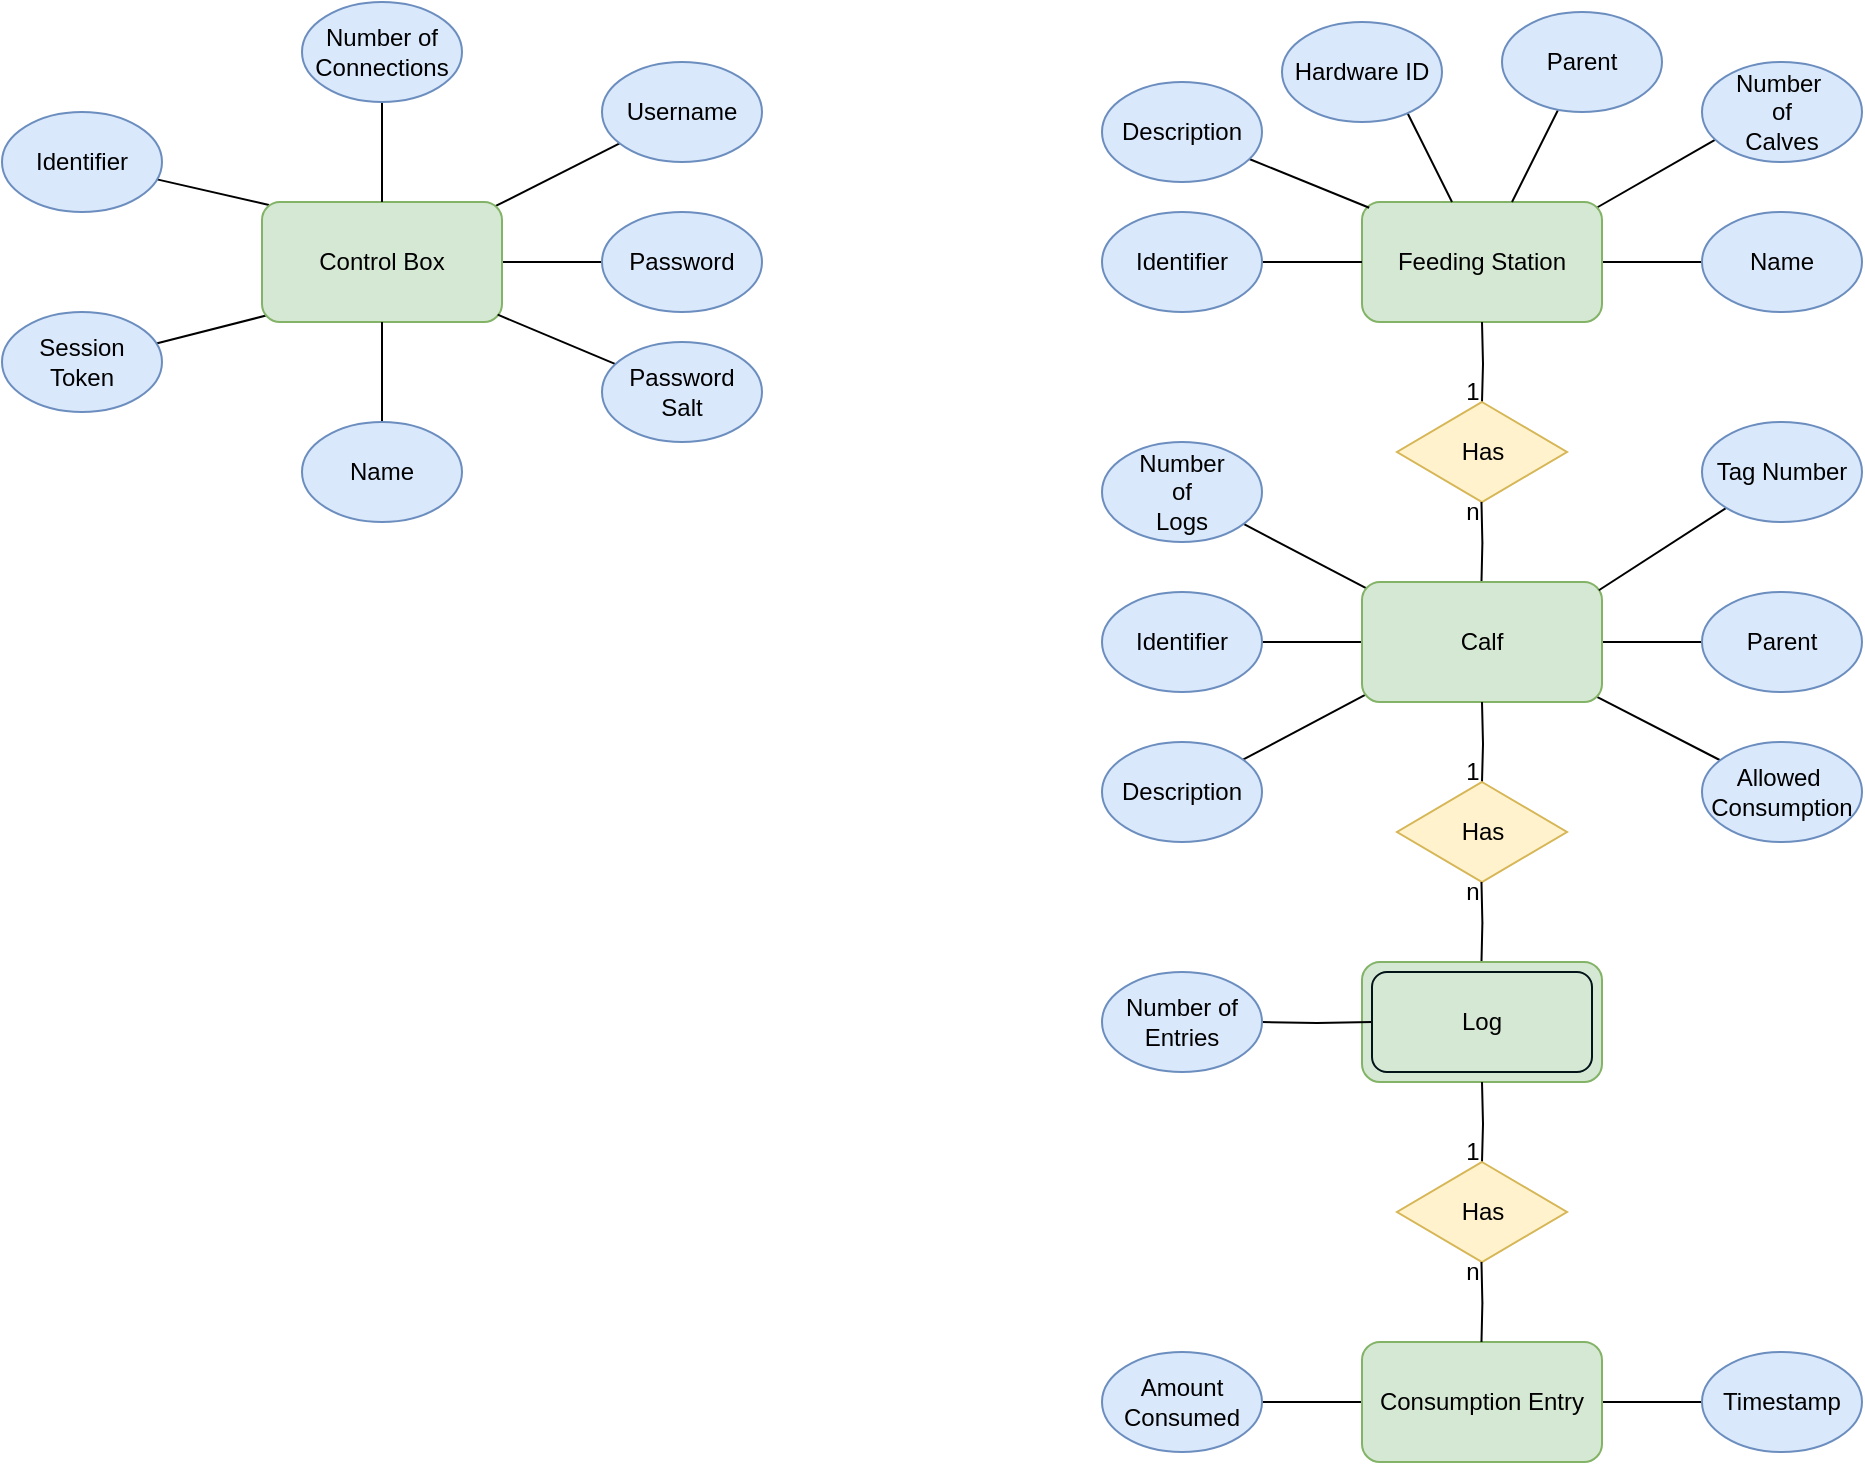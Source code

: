 <mxfile version="22.0.2" type="device" pages="2">
  <diagram name="Page-1" id="etgnnKTZKIxPc830I9oC">
    <mxGraphModel dx="1434" dy="870" grid="1" gridSize="10" guides="1" tooltips="1" connect="1" arrows="1" fold="1" page="1" pageScale="1" pageWidth="850" pageHeight="1100" math="0" shadow="0">
      <root>
        <mxCell id="0" />
        <mxCell id="1" parent="0" />
        <mxCell id="Oy8JdZ8vc0DJFZvTL9v0-14" style="rounded=0;orthogonalLoop=1;jettySize=auto;html=1;entryX=0.021;entryY=0.944;entryDx=0;entryDy=0;endArrow=none;endFill=0;entryPerimeter=0;" parent="1" source="Oy8JdZ8vc0DJFZvTL9v0-6" target="Oy8JdZ8vc0DJFZvTL9v0-5" edge="1">
          <mxGeometry relative="1" as="geometry" />
        </mxCell>
        <mxCell id="Oy8JdZ8vc0DJFZvTL9v0-15" style="rounded=0;orthogonalLoop=1;jettySize=auto;html=1;entryX=0.029;entryY=0.025;entryDx=0;entryDy=0;entryPerimeter=0;endArrow=none;endFill=0;" parent="1" source="Oy8JdZ8vc0DJFZvTL9v0-8" target="Oy8JdZ8vc0DJFZvTL9v0-5" edge="1">
          <mxGeometry relative="1" as="geometry" />
        </mxCell>
        <mxCell id="Oy8JdZ8vc0DJFZvTL9v0-19" style="rounded=0;orthogonalLoop=1;jettySize=auto;html=1;endArrow=none;endFill=0;entryX=0.97;entryY=0.037;entryDx=0;entryDy=0;entryPerimeter=0;" parent="1" source="Oy8JdZ8vc0DJFZvTL9v0-11" target="Oy8JdZ8vc0DJFZvTL9v0-5" edge="1">
          <mxGeometry relative="1" as="geometry">
            <mxPoint x="357" y="290" as="targetPoint" />
          </mxGeometry>
        </mxCell>
        <mxCell id="jAOo2UWDxpfy-ExM05fq-82" style="rounded=0;orthogonalLoop=1;jettySize=auto;html=1;entryX=0.015;entryY=0.939;entryDx=0;entryDy=0;entryPerimeter=0;endArrow=none;endFill=0;" parent="1" source="jAOo2UWDxpfy-ExM05fq-81" target="jAOo2UWDxpfy-ExM05fq-33" edge="1">
          <mxGeometry relative="1" as="geometry" />
        </mxCell>
        <mxCell id="jAOo2UWDxpfy-ExM05fq-83" style="rounded=0;orthogonalLoop=1;jettySize=auto;html=1;entryX=0.023;entryY=0.057;entryDx=0;entryDy=0;entryPerimeter=0;endArrow=none;endFill=0;" parent="1" source="jAOo2UWDxpfy-ExM05fq-80" target="jAOo2UWDxpfy-ExM05fq-33" edge="1">
          <mxGeometry relative="1" as="geometry" />
        </mxCell>
        <mxCell id="jAOo2UWDxpfy-ExM05fq-46" value="" style="edgeStyle=orthogonalEdgeStyle;rounded=0;orthogonalLoop=1;jettySize=auto;html=1;endArrow=none;endFill=0;" parent="1" source="jAOo2UWDxpfy-ExM05fq-16" target="jAOo2UWDxpfy-ExM05fq-45" edge="1">
          <mxGeometry relative="1" as="geometry" />
        </mxCell>
        <mxCell id="jAOo2UWDxpfy-ExM05fq-48" style="rounded=0;orthogonalLoop=1;jettySize=auto;html=1;entryX=0.081;entryY=0.778;entryDx=0;entryDy=0;entryPerimeter=0;endArrow=none;endFill=0;exitX=0.976;exitY=0.05;exitDx=0;exitDy=0;exitPerimeter=0;" parent="1" source="jAOo2UWDxpfy-ExM05fq-16" target="jAOo2UWDxpfy-ExM05fq-47" edge="1">
          <mxGeometry relative="1" as="geometry" />
        </mxCell>
        <mxCell id="jAOo2UWDxpfy-ExM05fq-16" value="Feeding Station" style="rounded=1;whiteSpace=wrap;html=1;fillColor=#d5e8d4;strokeColor=#82b366;" parent="1" vertex="1">
          <mxGeometry x="790" y="290" width="120" height="60" as="geometry" />
        </mxCell>
        <mxCell id="jAOo2UWDxpfy-ExM05fq-28" value="" style="edgeStyle=orthogonalEdgeStyle;rounded=0;orthogonalLoop=1;jettySize=auto;html=1;endArrow=none;endFill=0;" parent="1" target="jAOo2UWDxpfy-ExM05fq-29" edge="1">
          <mxGeometry relative="1" as="geometry">
            <mxPoint x="850" y="350" as="sourcePoint" />
          </mxGeometry>
        </mxCell>
        <mxCell id="jAOo2UWDxpfy-ExM05fq-29" value="Has" style="rhombus;whiteSpace=wrap;html=1;fillColor=#fff2cc;strokeColor=#d6b656;" parent="1" vertex="1">
          <mxGeometry x="807.5" y="390" width="85" height="50" as="geometry" />
        </mxCell>
        <mxCell id="jAOo2UWDxpfy-ExM05fq-30" value="" style="edgeStyle=orthogonalEdgeStyle;rounded=0;orthogonalLoop=1;jettySize=auto;html=1;endArrow=none;endFill=0;" parent="1" edge="1">
          <mxGeometry relative="1" as="geometry">
            <mxPoint x="849.74" y="440" as="sourcePoint" />
            <mxPoint x="849.74" y="480" as="targetPoint" />
          </mxGeometry>
        </mxCell>
        <mxCell id="jAOo2UWDxpfy-ExM05fq-31" value="1" style="text;html=1;align=center;verticalAlign=middle;resizable=0;points=[];autosize=1;strokeColor=none;fillColor=none;" parent="1" vertex="1">
          <mxGeometry x="830" y="370" width="30" height="30" as="geometry" />
        </mxCell>
        <mxCell id="jAOo2UWDxpfy-ExM05fq-32" value="n" style="text;html=1;align=center;verticalAlign=middle;resizable=0;points=[];autosize=1;strokeColor=none;fillColor=none;" parent="1" vertex="1">
          <mxGeometry x="830" y="430" width="30" height="30" as="geometry" />
        </mxCell>
        <mxCell id="jAOo2UWDxpfy-ExM05fq-57" value="" style="edgeStyle=orthogonalEdgeStyle;rounded=0;orthogonalLoop=1;jettySize=auto;html=1;endArrow=none;endFill=0;" parent="1" source="jAOo2UWDxpfy-ExM05fq-33" target="jAOo2UWDxpfy-ExM05fq-34" edge="1">
          <mxGeometry relative="1" as="geometry" />
        </mxCell>
        <mxCell id="jAOo2UWDxpfy-ExM05fq-86" style="rounded=0;orthogonalLoop=1;jettySize=auto;html=1;endArrow=none;endFill=0;exitX=0.967;exitY=0.944;exitDx=0;exitDy=0;exitPerimeter=0;" parent="1" source="jAOo2UWDxpfy-ExM05fq-33" target="jAOo2UWDxpfy-ExM05fq-58" edge="1">
          <mxGeometry relative="1" as="geometry" />
        </mxCell>
        <mxCell id="6stq0KYVYqFeMA3trLKr-5" value="" style="rounded=0;orthogonalLoop=1;jettySize=auto;html=1;endArrow=none;endFill=0;" parent="1" source="jAOo2UWDxpfy-ExM05fq-33" target="6stq0KYVYqFeMA3trLKr-4" edge="1">
          <mxGeometry relative="1" as="geometry" />
        </mxCell>
        <mxCell id="jAOo2UWDxpfy-ExM05fq-33" value="Calf" style="rounded=1;whiteSpace=wrap;html=1;fillColor=#d5e8d4;strokeColor=#82b366;" parent="1" vertex="1">
          <mxGeometry x="790" y="480" width="120" height="60" as="geometry" />
        </mxCell>
        <mxCell id="jAOo2UWDxpfy-ExM05fq-34" value="Identifier" style="ellipse;whiteSpace=wrap;html=1;fillColor=#dae8fc;strokeColor=#6c8ebf;" parent="1" vertex="1">
          <mxGeometry x="660" y="485" width="80" height="50" as="geometry" />
        </mxCell>
        <mxCell id="Oy8JdZ8vc0DJFZvTL9v0-28" value="" style="rounded=0;orthogonalLoop=1;jettySize=auto;html=1;endArrow=none;endFill=0;" parent="1" target="jAOo2UWDxpfy-ExM05fq-16" edge="1">
          <mxGeometry relative="1" as="geometry">
            <mxPoint x="811.931" y="243.862" as="sourcePoint" />
          </mxGeometry>
        </mxCell>
        <mxCell id="jAOo2UWDxpfy-ExM05fq-45" value="Name" style="ellipse;whiteSpace=wrap;html=1;fillColor=#dae8fc;strokeColor=#6c8ebf;" parent="1" vertex="1">
          <mxGeometry x="960" y="295" width="80" height="50" as="geometry" />
        </mxCell>
        <mxCell id="jAOo2UWDxpfy-ExM05fq-47" value="Number&amp;nbsp;&lt;br&gt;of&lt;br&gt;Calves" style="ellipse;whiteSpace=wrap;html=1;fillColor=#dae8fc;strokeColor=#6c8ebf;" parent="1" vertex="1">
          <mxGeometry x="960" y="220" width="80" height="50" as="geometry" />
        </mxCell>
        <mxCell id="jAOo2UWDxpfy-ExM05fq-51" value="" style="edgeStyle=orthogonalEdgeStyle;rounded=0;orthogonalLoop=1;jettySize=auto;html=1;endArrow=none;endFill=0;" parent="1" target="jAOo2UWDxpfy-ExM05fq-52" edge="1">
          <mxGeometry relative="1" as="geometry">
            <mxPoint x="850" y="540" as="sourcePoint" />
          </mxGeometry>
        </mxCell>
        <mxCell id="jAOo2UWDxpfy-ExM05fq-52" value="Has" style="rhombus;whiteSpace=wrap;html=1;fillColor=#fff2cc;strokeColor=#d6b656;" parent="1" vertex="1">
          <mxGeometry x="807.5" y="580" width="85" height="50" as="geometry" />
        </mxCell>
        <mxCell id="jAOo2UWDxpfy-ExM05fq-53" value="" style="edgeStyle=orthogonalEdgeStyle;rounded=0;orthogonalLoop=1;jettySize=auto;html=1;endArrow=none;endFill=0;" parent="1" edge="1">
          <mxGeometry relative="1" as="geometry">
            <mxPoint x="849.74" y="630" as="sourcePoint" />
            <mxPoint x="849.74" y="670" as="targetPoint" />
          </mxGeometry>
        </mxCell>
        <mxCell id="jAOo2UWDxpfy-ExM05fq-54" value="1" style="text;html=1;align=center;verticalAlign=middle;resizable=0;points=[];autosize=1;strokeColor=none;fillColor=none;" parent="1" vertex="1">
          <mxGeometry x="830" y="560" width="30" height="30" as="geometry" />
        </mxCell>
        <mxCell id="jAOo2UWDxpfy-ExM05fq-55" value="n" style="text;html=1;align=center;verticalAlign=middle;resizable=0;points=[];autosize=1;strokeColor=none;fillColor=none;" parent="1" vertex="1">
          <mxGeometry x="830" y="620" width="30" height="30" as="geometry" />
        </mxCell>
        <mxCell id="jAOo2UWDxpfy-ExM05fq-56" value="Log" style="rounded=1;whiteSpace=wrap;html=1;fillColor=#d5e8d4;strokeColor=#82b366;" parent="1" vertex="1">
          <mxGeometry x="790" y="670" width="120" height="60" as="geometry" />
        </mxCell>
        <mxCell id="jAOo2UWDxpfy-ExM05fq-58" value="Allowed&amp;nbsp;&lt;br&gt;Consumption" style="ellipse;whiteSpace=wrap;html=1;fillColor=#dae8fc;strokeColor=#6c8ebf;" parent="1" vertex="1">
          <mxGeometry x="960" y="560" width="80" height="50" as="geometry" />
        </mxCell>
        <mxCell id="jAOo2UWDxpfy-ExM05fq-77" value="" style="edgeStyle=orthogonalEdgeStyle;rounded=0;orthogonalLoop=1;jettySize=auto;html=1;endArrow=none;endFill=0;" parent="1" target="jAOo2UWDxpfy-ExM05fq-76" edge="1">
          <mxGeometry relative="1" as="geometry">
            <mxPoint x="795" y="700" as="sourcePoint" />
          </mxGeometry>
        </mxCell>
        <mxCell id="jAOo2UWDxpfy-ExM05fq-90" value="" style="rounded=0;orthogonalLoop=1;jettySize=auto;html=1;endArrow=none;endFill=0;" parent="1" source="jAOo2UWDxpfy-ExM05fq-65" target="jAOo2UWDxpfy-ExM05fq-89" edge="1">
          <mxGeometry relative="1" as="geometry" />
        </mxCell>
        <mxCell id="jAOo2UWDxpfy-ExM05fq-92" value="" style="rounded=0;orthogonalLoop=1;jettySize=auto;html=1;endArrow=none;endFill=0;" parent="1" source="jAOo2UWDxpfy-ExM05fq-65" target="jAOo2UWDxpfy-ExM05fq-91" edge="1">
          <mxGeometry relative="1" as="geometry" />
        </mxCell>
        <mxCell id="jAOo2UWDxpfy-ExM05fq-65" value="Consumption Entry" style="rounded=1;whiteSpace=wrap;html=1;fillColor=#d5e8d4;strokeColor=#82b366;" parent="1" vertex="1">
          <mxGeometry x="790" y="860" width="120" height="60" as="geometry" />
        </mxCell>
        <mxCell id="jAOo2UWDxpfy-ExM05fq-71" value="" style="edgeStyle=orthogonalEdgeStyle;rounded=0;orthogonalLoop=1;jettySize=auto;html=1;endArrow=none;endFill=0;" parent="1" target="jAOo2UWDxpfy-ExM05fq-72" edge="1">
          <mxGeometry relative="1" as="geometry">
            <mxPoint x="850" y="730" as="sourcePoint" />
          </mxGeometry>
        </mxCell>
        <mxCell id="jAOo2UWDxpfy-ExM05fq-72" value="Has" style="rhombus;whiteSpace=wrap;html=1;fillColor=#fff2cc;strokeColor=#d6b656;" parent="1" vertex="1">
          <mxGeometry x="807.5" y="770" width="85" height="50" as="geometry" />
        </mxCell>
        <mxCell id="jAOo2UWDxpfy-ExM05fq-73" value="" style="edgeStyle=orthogonalEdgeStyle;rounded=0;orthogonalLoop=1;jettySize=auto;html=1;endArrow=none;endFill=0;" parent="1" edge="1">
          <mxGeometry relative="1" as="geometry">
            <mxPoint x="849.74" y="820" as="sourcePoint" />
            <mxPoint x="849.74" y="860" as="targetPoint" />
          </mxGeometry>
        </mxCell>
        <mxCell id="jAOo2UWDxpfy-ExM05fq-74" value="1" style="text;html=1;align=center;verticalAlign=middle;resizable=0;points=[];autosize=1;strokeColor=none;fillColor=none;" parent="1" vertex="1">
          <mxGeometry x="830" y="750" width="30" height="30" as="geometry" />
        </mxCell>
        <mxCell id="jAOo2UWDxpfy-ExM05fq-75" value="n" style="text;html=1;align=center;verticalAlign=middle;resizable=0;points=[];autosize=1;strokeColor=none;fillColor=none;" parent="1" vertex="1">
          <mxGeometry x="830" y="810" width="30" height="30" as="geometry" />
        </mxCell>
        <mxCell id="jAOo2UWDxpfy-ExM05fq-76" value="Number of&lt;br&gt;Entries" style="ellipse;whiteSpace=wrap;html=1;fillColor=#dae8fc;strokeColor=#6c8ebf;" parent="1" vertex="1">
          <mxGeometry x="660" y="675" width="80" height="50" as="geometry" />
        </mxCell>
        <mxCell id="jAOo2UWDxpfy-ExM05fq-80" value="Number&lt;br&gt;of&lt;br&gt;Logs" style="ellipse;whiteSpace=wrap;html=1;fillColor=#dae8fc;strokeColor=#6c8ebf;" parent="1" vertex="1">
          <mxGeometry x="660" y="410" width="80" height="50" as="geometry" />
        </mxCell>
        <mxCell id="jAOo2UWDxpfy-ExM05fq-81" value="Description" style="ellipse;whiteSpace=wrap;html=1;fillColor=#dae8fc;strokeColor=#6c8ebf;" parent="1" vertex="1">
          <mxGeometry x="660" y="560" width="80" height="50" as="geometry" />
        </mxCell>
        <mxCell id="jAOo2UWDxpfy-ExM05fq-84" value="" style="rounded=1;whiteSpace=wrap;html=1;fillColor=none;strokeColor=#031419;strokeWidth=1;" parent="1" vertex="1">
          <mxGeometry x="795" y="675" width="110" height="50" as="geometry" />
        </mxCell>
        <mxCell id="jAOo2UWDxpfy-ExM05fq-87" style="rounded=0;orthogonalLoop=1;jettySize=auto;html=1;entryX=0.987;entryY=0.069;entryDx=0;entryDy=0;entryPerimeter=0;endArrow=none;endFill=0;" parent="1" source="jAOo2UWDxpfy-ExM05fq-85" target="jAOo2UWDxpfy-ExM05fq-33" edge="1">
          <mxGeometry relative="1" as="geometry" />
        </mxCell>
        <mxCell id="jAOo2UWDxpfy-ExM05fq-85" value="Tag Number" style="ellipse;whiteSpace=wrap;html=1;fillColor=#dae8fc;strokeColor=#6c8ebf;" parent="1" vertex="1">
          <mxGeometry x="960" y="400" width="80" height="50" as="geometry" />
        </mxCell>
        <mxCell id="jAOo2UWDxpfy-ExM05fq-89" value="Amount Consumed" style="ellipse;whiteSpace=wrap;html=1;fillColor=#dae8fc;strokeColor=#6c8ebf;" parent="1" vertex="1">
          <mxGeometry x="660" y="865" width="80" height="50" as="geometry" />
        </mxCell>
        <mxCell id="jAOo2UWDxpfy-ExM05fq-91" value="Timestamp" style="ellipse;whiteSpace=wrap;html=1;fillColor=#dae8fc;strokeColor=#6c8ebf;" parent="1" vertex="1">
          <mxGeometry x="960" y="865" width="80" height="50" as="geometry" />
        </mxCell>
        <mxCell id="Oy8JdZ8vc0DJFZvTL9v0-30" value="" style="edgeStyle=orthogonalEdgeStyle;rounded=0;orthogonalLoop=1;jettySize=auto;html=1;endArrow=none;endFill=0;" parent="1" source="Oy8JdZ8vc0DJFZvTL9v0-5" target="Oy8JdZ8vc0DJFZvTL9v0-13" edge="1">
          <mxGeometry relative="1" as="geometry" />
        </mxCell>
        <mxCell id="Oy8JdZ8vc0DJFZvTL9v0-5" value="Control Box" style="rounded=1;whiteSpace=wrap;html=1;fillColor=#d5e8d4;strokeColor=#82b366;" parent="1" vertex="1">
          <mxGeometry x="240" y="290" width="120" height="60" as="geometry" />
        </mxCell>
        <mxCell id="Oy8JdZ8vc0DJFZvTL9v0-6" value="Session&lt;br&gt;Token" style="ellipse;whiteSpace=wrap;html=1;fillColor=#dae8fc;strokeColor=#6c8ebf;" parent="1" vertex="1">
          <mxGeometry x="110" y="345" width="80" height="50" as="geometry" />
        </mxCell>
        <mxCell id="Oy8JdZ8vc0DJFZvTL9v0-8" value="Identifier" style="ellipse;whiteSpace=wrap;html=1;fillColor=#dae8fc;strokeColor=#6c8ebf;" parent="1" vertex="1">
          <mxGeometry x="110" y="245" width="80" height="50" as="geometry" />
        </mxCell>
        <mxCell id="Oy8JdZ8vc0DJFZvTL9v0-16" style="rounded=0;orthogonalLoop=1;jettySize=auto;html=1;entryX=0.5;entryY=0;entryDx=0;entryDy=0;endArrow=none;endFill=0;" parent="1" source="Oy8JdZ8vc0DJFZvTL9v0-9" target="Oy8JdZ8vc0DJFZvTL9v0-5" edge="1">
          <mxGeometry relative="1" as="geometry" />
        </mxCell>
        <mxCell id="Oy8JdZ8vc0DJFZvTL9v0-9" value="Number of&lt;br&gt;Connections" style="ellipse;whiteSpace=wrap;html=1;fillColor=#dae8fc;strokeColor=#6c8ebf;" parent="1" vertex="1">
          <mxGeometry x="260" y="190" width="80" height="50" as="geometry" />
        </mxCell>
        <mxCell id="Oy8JdZ8vc0DJFZvTL9v0-17" value="" style="rounded=0;orthogonalLoop=1;jettySize=auto;html=1;endArrow=none;endFill=0;" parent="1" source="Oy8JdZ8vc0DJFZvTL9v0-10" target="Oy8JdZ8vc0DJFZvTL9v0-5" edge="1">
          <mxGeometry relative="1" as="geometry" />
        </mxCell>
        <mxCell id="Oy8JdZ8vc0DJFZvTL9v0-10" value="Name" style="ellipse;whiteSpace=wrap;html=1;fillColor=#dae8fc;strokeColor=#6c8ebf;" parent="1" vertex="1">
          <mxGeometry x="260" y="400" width="80" height="50" as="geometry" />
        </mxCell>
        <mxCell id="Oy8JdZ8vc0DJFZvTL9v0-11" value="Username" style="ellipse;whiteSpace=wrap;html=1;fillColor=#dae8fc;strokeColor=#6c8ebf;" parent="1" vertex="1">
          <mxGeometry x="410" y="220" width="80" height="50" as="geometry" />
        </mxCell>
        <mxCell id="Oy8JdZ8vc0DJFZvTL9v0-13" value="Password" style="ellipse;whiteSpace=wrap;html=1;fillColor=#dae8fc;strokeColor=#6c8ebf;" parent="1" vertex="1">
          <mxGeometry x="410" y="295" width="80" height="50" as="geometry" />
        </mxCell>
        <mxCell id="Oy8JdZ8vc0DJFZvTL9v0-22" value="" style="edgeStyle=orthogonalEdgeStyle;rounded=0;orthogonalLoop=1;jettySize=auto;html=1;endArrow=none;endFill=0;" parent="1" source="Oy8JdZ8vc0DJFZvTL9v0-21" target="jAOo2UWDxpfy-ExM05fq-16" edge="1">
          <mxGeometry relative="1" as="geometry" />
        </mxCell>
        <mxCell id="Oy8JdZ8vc0DJFZvTL9v0-21" value="Identifier" style="ellipse;whiteSpace=wrap;html=1;fillColor=#dae8fc;strokeColor=#6c8ebf;" parent="1" vertex="1">
          <mxGeometry x="660" y="295" width="80" height="50" as="geometry" />
        </mxCell>
        <mxCell id="Oy8JdZ8vc0DJFZvTL9v0-24" style="rounded=0;orthogonalLoop=1;jettySize=auto;html=1;entryX=0.03;entryY=0.048;entryDx=0;entryDy=0;endArrow=none;endFill=0;entryPerimeter=0;" parent="1" source="Oy8JdZ8vc0DJFZvTL9v0-23" target="jAOo2UWDxpfy-ExM05fq-16" edge="1">
          <mxGeometry relative="1" as="geometry" />
        </mxCell>
        <mxCell id="Oy8JdZ8vc0DJFZvTL9v0-23" value="Description" style="ellipse;whiteSpace=wrap;html=1;fillColor=#dae8fc;strokeColor=#6c8ebf;" parent="1" vertex="1">
          <mxGeometry x="660" y="230" width="80" height="50" as="geometry" />
        </mxCell>
        <mxCell id="Oy8JdZ8vc0DJFZvTL9v0-27" value="" style="rounded=0;orthogonalLoop=1;jettySize=auto;html=1;endArrow=none;endFill=0;" parent="1" source="Oy8JdZ8vc0DJFZvTL9v0-25" target="jAOo2UWDxpfy-ExM05fq-16" edge="1">
          <mxGeometry relative="1" as="geometry" />
        </mxCell>
        <mxCell id="Oy8JdZ8vc0DJFZvTL9v0-25" value="Parent" style="ellipse;whiteSpace=wrap;html=1;fillColor=#dae8fc;strokeColor=#6c8ebf;" parent="1" vertex="1">
          <mxGeometry x="860" y="195" width="80" height="50" as="geometry" />
        </mxCell>
        <mxCell id="Oy8JdZ8vc0DJFZvTL9v0-32" style="rounded=0;orthogonalLoop=1;jettySize=auto;html=1;entryX=0.982;entryY=0.939;entryDx=0;entryDy=0;endArrow=none;endFill=0;entryPerimeter=0;" parent="1" source="Oy8JdZ8vc0DJFZvTL9v0-31" target="Oy8JdZ8vc0DJFZvTL9v0-5" edge="1">
          <mxGeometry relative="1" as="geometry" />
        </mxCell>
        <mxCell id="Oy8JdZ8vc0DJFZvTL9v0-31" value="Password&lt;br&gt;Salt" style="ellipse;whiteSpace=wrap;html=1;fillColor=#dae8fc;strokeColor=#6c8ebf;" parent="1" vertex="1">
          <mxGeometry x="410" y="360" width="80" height="50" as="geometry" />
        </mxCell>
        <mxCell id="6stq0KYVYqFeMA3trLKr-3" value="Hardware ID" style="ellipse;whiteSpace=wrap;html=1;fillColor=#dae8fc;strokeColor=#6c8ebf;" parent="1" vertex="1">
          <mxGeometry x="750" y="200" width="80" height="50" as="geometry" />
        </mxCell>
        <mxCell id="6stq0KYVYqFeMA3trLKr-4" value="Parent" style="ellipse;whiteSpace=wrap;html=1;fillColor=#dae8fc;strokeColor=#6c8ebf;" parent="1" vertex="1">
          <mxGeometry x="960" y="485" width="80" height="50" as="geometry" />
        </mxCell>
      </root>
    </mxGraphModel>
  </diagram>
  <diagram id="DCZm75ykJpUA1YQlKrJG" name="Page-2">
    <mxGraphModel dx="1434" dy="870" grid="1" gridSize="10" guides="1" tooltips="1" connect="1" arrows="1" fold="1" page="1" pageScale="1" pageWidth="850" pageHeight="1100" math="0" shadow="0">
      <root>
        <mxCell id="0" />
        <mxCell id="1" parent="0" />
        <mxCell id="9Dk-I_yJV34BiioDE8nB-1" value="RegisterConfirm" style="swimlane;fontStyle=0;childLayout=stackLayout;horizontal=1;startSize=30;horizontalStack=0;resizeParent=1;resizeParentMax=0;resizeLast=0;collapsible=1;marginBottom=0;whiteSpace=wrap;html=1;fillColor=#d5e8d4;strokeColor=#82b366;" parent="1" vertex="1">
          <mxGeometry x="30" y="290" width="125" height="60" as="geometry" />
        </mxCell>
        <mxCell id="9Dk-I_yJV34BiioDE8nB-19" value="sessionToken: String" style="text;html=1;align=center;verticalAlign=middle;resizable=0;points=[];autosize=1;strokeColor=#6c8ebf;fillColor=#dae8fc;" parent="9Dk-I_yJV34BiioDE8nB-1" vertex="1">
          <mxGeometry y="30" width="125" height="30" as="geometry" />
        </mxCell>
        <mxCell id="9Dk-I_yJV34BiioDE8nB-20" style="edgeStyle=orthogonalEdgeStyle;rounded=0;orthogonalLoop=1;jettySize=auto;html=1;entryX=0.5;entryY=0;entryDx=0;entryDy=0;" parent="1" source="9Dk-I_yJV34BiioDE8nB-10" target="9Dk-I_yJV34BiioDE8nB-1" edge="1">
          <mxGeometry relative="1" as="geometry">
            <Array as="points">
              <mxPoint x="135" y="240" />
              <mxPoint x="93" y="240" />
            </Array>
          </mxGeometry>
        </mxCell>
        <mxCell id="9Dk-I_yJV34BiioDE8nB-23" value="201 - Created" style="edgeLabel;html=1;align=center;verticalAlign=middle;resizable=0;points=[];" parent="9Dk-I_yJV34BiioDE8nB-20" vertex="1" connectable="0">
          <mxGeometry x="-0.684" relative="1" as="geometry">
            <mxPoint x="-42" y="31" as="offset" />
          </mxGeometry>
        </mxCell>
        <mxCell id="9Dk-I_yJV34BiioDE8nB-21" style="edgeStyle=orthogonalEdgeStyle;rounded=0;orthogonalLoop=1;jettySize=auto;html=1;entryX=0.5;entryY=0;entryDx=0;entryDy=0;" parent="1" source="9Dk-I_yJV34BiioDE8nB-10" target="9Dk-I_yJV34BiioDE8nB-12" edge="1">
          <mxGeometry relative="1" as="geometry">
            <Array as="points">
              <mxPoint x="215" y="240" />
              <mxPoint x="255" y="240" />
            </Array>
          </mxGeometry>
        </mxCell>
        <mxCell id="9Dk-I_yJV34BiioDE8nB-10" value="" style="rounded=1;whiteSpace=wrap;html=1;fillColor=#dae8fc;strokeColor=#6c8ebf;" parent="1" vertex="1">
          <mxGeometry x="105" y="120" width="140" height="90" as="geometry" />
        </mxCell>
        <mxCell id="9Dk-I_yJV34BiioDE8nB-11" value="Register Control Box&lt;br&gt;POST /box/register" style="rounded=1;whiteSpace=wrap;html=1;fillColor=#fff2cc;strokeColor=#d6b656;" parent="1" vertex="1">
          <mxGeometry x="105" y="120" width="140" height="40" as="geometry" />
        </mxCell>
        <mxCell id="9Dk-I_yJV34BiioDE8nB-2" value="username: String" style="text;strokeColor=none;fillColor=none;align=left;verticalAlign=middle;spacingLeft=4;spacingRight=4;overflow=hidden;points=[[0,0.5],[1,0.5]];portConstraint=eastwest;rotatable=0;whiteSpace=wrap;html=1;" parent="1" vertex="1">
          <mxGeometry x="105" y="160" width="120" height="30" as="geometry" />
        </mxCell>
        <mxCell id="9Dk-I_yJV34BiioDE8nB-3" value="password: String" style="text;strokeColor=none;fillColor=none;align=left;verticalAlign=middle;spacingLeft=4;spacingRight=4;overflow=hidden;points=[[0,0.5],[1,0.5]];portConstraint=eastwest;rotatable=0;whiteSpace=wrap;html=1;" parent="1" vertex="1">
          <mxGeometry x="105" y="180" width="120" height="30" as="geometry" />
        </mxCell>
        <mxCell id="9Dk-I_yJV34BiioDE8nB-12" value="RegisterForbidden" style="swimlane;fontStyle=0;childLayout=stackLayout;horizontal=1;startSize=30;horizontalStack=0;resizeParent=1;resizeParentMax=0;resizeLast=0;collapsible=1;marginBottom=0;whiteSpace=wrap;html=1;fillColor=#d5e8d4;strokeColor=#82b366;" parent="1" vertex="1">
          <mxGeometry x="195" y="290" width="120" height="60" as="geometry">
            <mxRectangle x="140" y="290" width="140" height="30" as="alternateBounds" />
          </mxGeometry>
        </mxCell>
        <mxCell id="9Dk-I_yJV34BiioDE8nB-18" value="&amp;nbsp;cause: Int" style="text;html=1;align=left;verticalAlign=middle;resizable=0;points=[];autosize=1;strokeColor=#6c8ebf;fillColor=#dae8fc;" parent="9Dk-I_yJV34BiioDE8nB-12" vertex="1">
          <mxGeometry y="30" width="120" height="30" as="geometry" />
        </mxCell>
        <mxCell id="9Dk-I_yJV34BiioDE8nB-24" value="403 - Forbidden" style="edgeLabel;html=1;align=center;verticalAlign=middle;resizable=0;points=[];" parent="1" vertex="1" connectable="0">
          <mxGeometry x="255" y="260" as="geometry" />
        </mxCell>
        <mxCell id="PdimERkSvpHEhv5kq53w-1" value="LoginConfirm" style="swimlane;fontStyle=0;childLayout=stackLayout;horizontal=1;startSize=30;horizontalStack=0;resizeParent=1;resizeParentMax=0;resizeLast=0;collapsible=1;marginBottom=0;whiteSpace=wrap;html=1;fillColor=#d5e8d4;strokeColor=#82b366;" parent="1" vertex="1">
          <mxGeometry x="400" y="290" width="125" height="60" as="geometry" />
        </mxCell>
        <mxCell id="PdimERkSvpHEhv5kq53w-2" value="sessionToken: String" style="text;html=1;align=center;verticalAlign=middle;resizable=0;points=[];autosize=1;strokeColor=#6c8ebf;fillColor=#dae8fc;" parent="PdimERkSvpHEhv5kq53w-1" vertex="1">
          <mxGeometry y="30" width="125" height="30" as="geometry" />
        </mxCell>
        <mxCell id="PdimERkSvpHEhv5kq53w-3" style="edgeStyle=orthogonalEdgeStyle;rounded=0;orthogonalLoop=1;jettySize=auto;html=1;entryX=0.5;entryY=0;entryDx=0;entryDy=0;" parent="1" source="PdimERkSvpHEhv5kq53w-6" target="PdimERkSvpHEhv5kq53w-1" edge="1">
          <mxGeometry relative="1" as="geometry">
            <Array as="points">
              <mxPoint x="505" y="240" />
              <mxPoint x="463" y="240" />
            </Array>
          </mxGeometry>
        </mxCell>
        <mxCell id="PdimERkSvpHEhv5kq53w-4" value="202 - Accepted" style="edgeLabel;html=1;align=center;verticalAlign=middle;resizable=0;points=[];" parent="PdimERkSvpHEhv5kq53w-3" vertex="1" connectable="0">
          <mxGeometry x="-0.684" relative="1" as="geometry">
            <mxPoint x="-42" y="31" as="offset" />
          </mxGeometry>
        </mxCell>
        <mxCell id="PdimERkSvpHEhv5kq53w-5" style="edgeStyle=orthogonalEdgeStyle;rounded=0;orthogonalLoop=1;jettySize=auto;html=1;entryX=0.5;entryY=0;entryDx=0;entryDy=0;" parent="1" source="PdimERkSvpHEhv5kq53w-6" target="PdimERkSvpHEhv5kq53w-10" edge="1">
          <mxGeometry relative="1" as="geometry">
            <Array as="points">
              <mxPoint x="585" y="240" />
              <mxPoint x="625" y="240" />
            </Array>
          </mxGeometry>
        </mxCell>
        <mxCell id="PdimERkSvpHEhv5kq53w-16" style="edgeStyle=orthogonalEdgeStyle;rounded=0;orthogonalLoop=1;jettySize=auto;html=1;entryX=0.5;entryY=0;entryDx=0;entryDy=0;" parent="1" source="PdimERkSvpHEhv5kq53w-6" target="PdimERkSvpHEhv5kq53w-13" edge="1">
          <mxGeometry relative="1" as="geometry" />
        </mxCell>
        <mxCell id="PdimERkSvpHEhv5kq53w-6" value="" style="rounded=1;whiteSpace=wrap;html=1;fillColor=#dae8fc;strokeColor=#6c8ebf;" parent="1" vertex="1">
          <mxGeometry x="475" y="120" width="140" height="90" as="geometry" />
        </mxCell>
        <mxCell id="PdimERkSvpHEhv5kq53w-7" value="Login Control Box&lt;br&gt;GET /box/login" style="rounded=1;whiteSpace=wrap;html=1;fillColor=#fff2cc;strokeColor=#d6b656;" parent="1" vertex="1">
          <mxGeometry x="475" y="120" width="140" height="40" as="geometry" />
        </mxCell>
        <mxCell id="PdimERkSvpHEhv5kq53w-8" value="username: String" style="text;strokeColor=none;fillColor=none;align=left;verticalAlign=middle;spacingLeft=4;spacingRight=4;overflow=hidden;points=[[0,0.5],[1,0.5]];portConstraint=eastwest;rotatable=0;whiteSpace=wrap;html=1;" parent="1" vertex="1">
          <mxGeometry x="475" y="160" width="120" height="30" as="geometry" />
        </mxCell>
        <mxCell id="PdimERkSvpHEhv5kq53w-9" value="password: String" style="text;strokeColor=none;fillColor=none;align=left;verticalAlign=middle;spacingLeft=4;spacingRight=4;overflow=hidden;points=[[0,0.5],[1,0.5]];portConstraint=eastwest;rotatable=0;whiteSpace=wrap;html=1;" parent="1" vertex="1">
          <mxGeometry x="475" y="180" width="120" height="30" as="geometry" />
        </mxCell>
        <mxCell id="PdimERkSvpHEhv5kq53w-10" value="LoginUnathorized" style="swimlane;fontStyle=0;childLayout=stackLayout;horizontal=1;startSize=30;horizontalStack=0;resizeParent=1;resizeParentMax=0;resizeLast=0;collapsible=1;marginBottom=0;whiteSpace=wrap;html=1;fillColor=#d5e8d4;strokeColor=#82b366;" parent="1" vertex="1">
          <mxGeometry x="565" y="290" width="120" height="60" as="geometry">
            <mxRectangle x="140" y="290" width="140" height="30" as="alternateBounds" />
          </mxGeometry>
        </mxCell>
        <mxCell id="PdimERkSvpHEhv5kq53w-11" value="&amp;nbsp;cause: Int" style="text;html=1;align=left;verticalAlign=middle;resizable=0;points=[];autosize=1;strokeColor=#6c8ebf;fillColor=#dae8fc;" parent="PdimERkSvpHEhv5kq53w-10" vertex="1">
          <mxGeometry y="30" width="120" height="30" as="geometry" />
        </mxCell>
        <mxCell id="PdimERkSvpHEhv5kq53w-12" value="401 - Unauthorized" style="edgeLabel;html=1;align=center;verticalAlign=middle;resizable=0;points=[];" parent="1" vertex="1" connectable="0">
          <mxGeometry x="625" y="260" as="geometry" />
        </mxCell>
        <mxCell id="PdimERkSvpHEhv5kq53w-13" value="InternalError" style="swimlane;fontStyle=0;childLayout=stackLayout;horizontal=1;startSize=30;horizontalStack=0;resizeParent=1;resizeParentMax=0;resizeLast=0;collapsible=1;marginBottom=0;whiteSpace=wrap;html=1;fillColor=#d5e8d4;strokeColor=#82b366;" parent="1" vertex="1">
          <mxGeometry x="485" y="410" width="120" height="60" as="geometry">
            <mxRectangle x="475" y="380" width="140" height="30" as="alternateBounds" />
          </mxGeometry>
        </mxCell>
        <mxCell id="VET-PbouTy7lCnDgsVpi-44" value="&amp;nbsp;cause: Int" style="text;html=1;align=left;verticalAlign=middle;resizable=0;points=[];autosize=1;strokeColor=#6c8ebf;fillColor=#dae8fc;" parent="PdimERkSvpHEhv5kq53w-13" vertex="1">
          <mxGeometry y="30" width="120" height="30" as="geometry" />
        </mxCell>
        <mxCell id="PdimERkSvpHEhv5kq53w-18" style="edgeStyle=orthogonalEdgeStyle;rounded=0;orthogonalLoop=1;jettySize=auto;html=1;entryX=0.5;entryY=0;entryDx=0;entryDy=0;" parent="1" target="PdimERkSvpHEhv5kq53w-20" edge="1">
          <mxGeometry relative="1" as="geometry">
            <mxPoint x="175" y="210" as="sourcePoint" />
          </mxGeometry>
        </mxCell>
        <mxCell id="PdimERkSvpHEhv5kq53w-19" value="500 - Internal Server Error" style="edgeLabel;html=1;align=center;verticalAlign=middle;resizable=0;points=[];" parent="PdimERkSvpHEhv5kq53w-18" vertex="1" connectable="0">
          <mxGeometry x="-0.366" y="-1" relative="1" as="geometry">
            <mxPoint x="1" y="107" as="offset" />
          </mxGeometry>
        </mxCell>
        <mxCell id="PdimERkSvpHEhv5kq53w-20" value="InternalError" style="swimlane;fontStyle=0;childLayout=stackLayout;horizontal=1;startSize=30;horizontalStack=0;resizeParent=1;resizeParentMax=0;resizeLast=0;collapsible=1;marginBottom=0;whiteSpace=wrap;html=1;fillColor=#d5e8d4;strokeColor=#82b366;" parent="1" vertex="1">
          <mxGeometry x="115" y="410" width="120" height="60" as="geometry">
            <mxRectangle x="475" y="380" width="140" height="30" as="alternateBounds" />
          </mxGeometry>
        </mxCell>
        <mxCell id="VET-PbouTy7lCnDgsVpi-54" value="&amp;nbsp;cause: Int" style="text;html=1;align=left;verticalAlign=middle;resizable=0;points=[];autosize=1;strokeColor=#6c8ebf;fillColor=#dae8fc;" parent="PdimERkSvpHEhv5kq53w-20" vertex="1">
          <mxGeometry y="30" width="120" height="30" as="geometry" />
        </mxCell>
        <mxCell id="VET-PbouTy7lCnDgsVpi-20" value="CreateConfirm" style="swimlane;fontStyle=0;childLayout=stackLayout;horizontal=1;startSize=30;horizontalStack=0;resizeParent=1;resizeParentMax=0;resizeLast=0;collapsible=1;marginBottom=0;whiteSpace=wrap;html=1;fillColor=#d5e8d4;strokeColor=#82b366;" parent="1" vertex="1">
          <mxGeometry x="850" y="430" width="125" height="60" as="geometry" />
        </mxCell>
        <mxCell id="VET-PbouTy7lCnDgsVpi-21" value="stationId: Int" style="text;html=1;align=center;verticalAlign=middle;resizable=0;points=[];autosize=1;strokeColor=#6c8ebf;fillColor=#dae8fc;" parent="VET-PbouTy7lCnDgsVpi-20" vertex="1">
          <mxGeometry y="30" width="125" height="30" as="geometry" />
        </mxCell>
        <mxCell id="VET-PbouTy7lCnDgsVpi-22" style="edgeStyle=orthogonalEdgeStyle;rounded=0;orthogonalLoop=1;jettySize=auto;html=1;entryX=0.5;entryY=0;entryDx=0;entryDy=0;" parent="1" source="VET-PbouTy7lCnDgsVpi-25" target="VET-PbouTy7lCnDgsVpi-20" edge="1">
          <mxGeometry relative="1" as="geometry">
            <Array as="points">
              <mxPoint x="955" y="380" />
              <mxPoint x="913" y="380" />
            </Array>
          </mxGeometry>
        </mxCell>
        <mxCell id="VET-PbouTy7lCnDgsVpi-23" value="201 - Created" style="edgeLabel;html=1;align=center;verticalAlign=middle;resizable=0;points=[];" parent="VET-PbouTy7lCnDgsVpi-22" vertex="1" connectable="0">
          <mxGeometry x="-0.684" relative="1" as="geometry">
            <mxPoint x="-42" y="31" as="offset" />
          </mxGeometry>
        </mxCell>
        <mxCell id="VET-PbouTy7lCnDgsVpi-24" style="edgeStyle=orthogonalEdgeStyle;rounded=0;orthogonalLoop=1;jettySize=auto;html=1;entryX=0.5;entryY=0;entryDx=0;entryDy=0;" parent="1" source="VET-PbouTy7lCnDgsVpi-25" target="VET-PbouTy7lCnDgsVpi-29" edge="1">
          <mxGeometry relative="1" as="geometry">
            <Array as="points">
              <mxPoint x="1035" y="380" />
              <mxPoint x="1070" y="380" />
            </Array>
          </mxGeometry>
        </mxCell>
        <mxCell id="VET-PbouTy7lCnDgsVpi-59" style="edgeStyle=orthogonalEdgeStyle;rounded=0;orthogonalLoop=1;jettySize=auto;html=1;" parent="1" source="VET-PbouTy7lCnDgsVpi-25" target="VET-PbouTy7lCnDgsVpi-57" edge="1">
          <mxGeometry relative="1" as="geometry">
            <Array as="points">
              <mxPoint x="1030" y="225" />
              <mxPoint x="1075" y="225" />
            </Array>
          </mxGeometry>
        </mxCell>
        <mxCell id="VET-PbouTy7lCnDgsVpi-61" value="401 - Unauthorized" style="edgeLabel;html=1;align=center;verticalAlign=middle;resizable=0;points=[];" parent="VET-PbouTy7lCnDgsVpi-59" vertex="1" connectable="0">
          <mxGeometry x="0.586" y="3" relative="1" as="geometry">
            <mxPoint as="offset" />
          </mxGeometry>
        </mxCell>
        <mxCell id="VET-PbouTy7lCnDgsVpi-25" value="" style="rounded=1;whiteSpace=wrap;html=1;fillColor=#dae8fc;strokeColor=#6c8ebf;" parent="1" vertex="1">
          <mxGeometry x="925" y="260" width="140" height="90" as="geometry" />
        </mxCell>
        <mxCell id="VET-PbouTy7lCnDgsVpi-55" value="" style="edgeStyle=orthogonalEdgeStyle;rounded=0;orthogonalLoop=1;jettySize=auto;html=1;" parent="1" source="VET-PbouTy7lCnDgsVpi-26" target="VET-PbouTy7lCnDgsVpi-49" edge="1">
          <mxGeometry relative="1" as="geometry">
            <Array as="points">
              <mxPoint x="960" y="225" />
              <mxPoint x="910" y="225" />
            </Array>
          </mxGeometry>
        </mxCell>
        <mxCell id="VET-PbouTy7lCnDgsVpi-64" value="500 - Internal Server Error" style="edgeLabel;html=1;align=center;verticalAlign=middle;resizable=0;points=[];" parent="VET-PbouTy7lCnDgsVpi-55" vertex="1" connectable="0">
          <mxGeometry x="0.538" relative="1" as="geometry">
            <mxPoint y="-2" as="offset" />
          </mxGeometry>
        </mxCell>
        <mxCell id="VET-PbouTy7lCnDgsVpi-26" value="Create Feeding Station&lt;br&gt;POST /station/create" style="rounded=1;whiteSpace=wrap;html=1;fillColor=#f8cecc;strokeColor=#b85450;" parent="1" vertex="1">
          <mxGeometry x="925" y="260" width="140" height="40" as="geometry" />
        </mxCell>
        <mxCell id="VET-PbouTy7lCnDgsVpi-27" value="name: String" style="text;strokeColor=none;fillColor=none;align=left;verticalAlign=middle;spacingLeft=4;spacingRight=4;overflow=hidden;points=[[0,0.5],[1,0.5]];portConstraint=eastwest;rotatable=0;whiteSpace=wrap;html=1;" parent="1" vertex="1">
          <mxGeometry x="925" y="300" width="120" height="30" as="geometry" />
        </mxCell>
        <mxCell id="VET-PbouTy7lCnDgsVpi-28" value="hw_id: String" style="text;strokeColor=none;fillColor=none;align=left;verticalAlign=middle;spacingLeft=4;spacingRight=4;overflow=hidden;points=[[0,0.5],[1,0.5]];portConstraint=eastwest;rotatable=0;whiteSpace=wrap;html=1;" parent="1" vertex="1">
          <mxGeometry x="925" y="320" width="120" height="30" as="geometry" />
        </mxCell>
        <mxCell id="VET-PbouTy7lCnDgsVpi-29" value="CreateForbidden" style="swimlane;fontStyle=0;childLayout=stackLayout;horizontal=1;startSize=30;horizontalStack=0;resizeParent=1;resizeParentMax=0;resizeLast=0;collapsible=1;marginBottom=0;whiteSpace=wrap;html=1;fillColor=#d5e8d4;strokeColor=#82b366;" parent="1" vertex="1">
          <mxGeometry x="1010" y="430" width="120" height="60" as="geometry">
            <mxRectangle x="140" y="290" width="140" height="30" as="alternateBounds" />
          </mxGeometry>
        </mxCell>
        <mxCell id="VET-PbouTy7lCnDgsVpi-30" value="&amp;nbsp;cause: Int" style="text;html=1;align=left;verticalAlign=middle;resizable=0;points=[];autosize=1;strokeColor=#6c8ebf;fillColor=#dae8fc;" parent="VET-PbouTy7lCnDgsVpi-29" vertex="1">
          <mxGeometry y="30" width="120" height="30" as="geometry" />
        </mxCell>
        <mxCell id="VET-PbouTy7lCnDgsVpi-31" value="403 - Forbidden" style="edgeLabel;html=1;align=center;verticalAlign=middle;resizable=0;points=[];" parent="1" vertex="1" connectable="0">
          <mxGeometry x="1075" y="400" as="geometry" />
        </mxCell>
        <mxCell id="VET-PbouTy7lCnDgsVpi-48" value="InternalError" style="swimlane;fontStyle=0;childLayout=stackLayout;horizontal=1;startSize=30;horizontalStack=0;resizeParent=1;resizeParentMax=0;resizeLast=0;collapsible=1;marginBottom=0;whiteSpace=wrap;html=1;fillColor=#d5e8d4;strokeColor=#82b366;" parent="1" vertex="1">
          <mxGeometry x="850" y="110" width="120" height="60" as="geometry">
            <mxRectangle x="475" y="380" width="140" height="30" as="alternateBounds" />
          </mxGeometry>
        </mxCell>
        <mxCell id="VET-PbouTy7lCnDgsVpi-49" value="&amp;nbsp;cause: Int" style="text;html=1;align=left;verticalAlign=middle;resizable=0;points=[];autosize=1;strokeColor=#6c8ebf;fillColor=#dae8fc;" parent="VET-PbouTy7lCnDgsVpi-48" vertex="1">
          <mxGeometry y="30" width="120" height="30" as="geometry" />
        </mxCell>
        <mxCell id="VET-PbouTy7lCnDgsVpi-57" value="AuthenticationError" style="swimlane;fontStyle=0;childLayout=stackLayout;horizontal=1;startSize=30;horizontalStack=0;resizeParent=1;resizeParentMax=0;resizeLast=0;collapsible=1;marginBottom=0;whiteSpace=wrap;html=1;fillColor=#d5e8d4;strokeColor=#82b366;" parent="1" vertex="1">
          <mxGeometry x="1015" y="110" width="120" height="60" as="geometry">
            <mxRectangle x="475" y="380" width="140" height="30" as="alternateBounds" />
          </mxGeometry>
        </mxCell>
        <mxCell id="VET-PbouTy7lCnDgsVpi-58" value="&amp;nbsp;cause: Int" style="text;html=1;align=left;verticalAlign=middle;resizable=0;points=[];autosize=1;strokeColor=#6c8ebf;fillColor=#dae8fc;" parent="VET-PbouTy7lCnDgsVpi-57" vertex="1">
          <mxGeometry y="30" width="120" height="30" as="geometry" />
        </mxCell>
        <mxCell id="VET-PbouTy7lCnDgsVpi-63" value="500 - Internal Server Error" style="edgeLabel;html=1;align=center;verticalAlign=middle;resizable=0;points=[];" parent="1" vertex="1" connectable="0">
          <mxGeometry x="555" y="390.2" as="geometry" />
        </mxCell>
        <mxCell id="VET-PbouTy7lCnDgsVpi-65" value="DeleteConfirm" style="swimlane;fontStyle=0;childLayout=stackLayout;horizontal=1;startSize=30;horizontalStack=0;resizeParent=1;resizeParentMax=0;resizeLast=0;collapsible=1;marginBottom=0;whiteSpace=wrap;html=1;fillColor=#d5e8d4;strokeColor=#82b366;" parent="1" vertex="1">
          <mxGeometry x="1190" y="430" width="125" height="60" as="geometry" />
        </mxCell>
        <mxCell id="VET-PbouTy7lCnDgsVpi-66" value="stationId: Int" style="text;html=1;align=center;verticalAlign=middle;resizable=0;points=[];autosize=1;strokeColor=#6c8ebf;fillColor=#dae8fc;" parent="VET-PbouTy7lCnDgsVpi-65" vertex="1">
          <mxGeometry y="30" width="125" height="30" as="geometry" />
        </mxCell>
        <mxCell id="VET-PbouTy7lCnDgsVpi-67" style="edgeStyle=orthogonalEdgeStyle;rounded=0;orthogonalLoop=1;jettySize=auto;html=1;entryX=0.5;entryY=0;entryDx=0;entryDy=0;" parent="1" source="VET-PbouTy7lCnDgsVpi-72" target="VET-PbouTy7lCnDgsVpi-65" edge="1">
          <mxGeometry relative="1" as="geometry">
            <Array as="points">
              <mxPoint x="1295" y="380" />
              <mxPoint x="1253" y="380" />
            </Array>
          </mxGeometry>
        </mxCell>
        <mxCell id="VET-PbouTy7lCnDgsVpi-68" value="200 - OK" style="edgeLabel;html=1;align=center;verticalAlign=middle;resizable=0;points=[];" parent="VET-PbouTy7lCnDgsVpi-67" vertex="1" connectable="0">
          <mxGeometry x="-0.684" relative="1" as="geometry">
            <mxPoint x="-42" y="31" as="offset" />
          </mxGeometry>
        </mxCell>
        <mxCell id="VET-PbouTy7lCnDgsVpi-69" style="edgeStyle=orthogonalEdgeStyle;rounded=0;orthogonalLoop=1;jettySize=auto;html=1;entryX=0.5;entryY=0;entryDx=0;entryDy=0;" parent="1" source="VET-PbouTy7lCnDgsVpi-72" target="VET-PbouTy7lCnDgsVpi-78" edge="1">
          <mxGeometry relative="1" as="geometry">
            <Array as="points">
              <mxPoint x="1375" y="380" />
              <mxPoint x="1410" y="380" />
            </Array>
          </mxGeometry>
        </mxCell>
        <mxCell id="VET-PbouTy7lCnDgsVpi-72" value="" style="rounded=1;whiteSpace=wrap;html=1;fillColor=#dae8fc;strokeColor=#6c8ebf;" parent="1" vertex="1">
          <mxGeometry x="1265" y="260" width="140" height="90" as="geometry" />
        </mxCell>
        <mxCell id="VET-PbouTy7lCnDgsVpi-73" value="" style="edgeStyle=orthogonalEdgeStyle;rounded=0;orthogonalLoop=1;jettySize=auto;html=1;" parent="1" source="VET-PbouTy7lCnDgsVpi-75" target="VET-PbouTy7lCnDgsVpi-82" edge="1">
          <mxGeometry relative="1" as="geometry">
            <Array as="points">
              <mxPoint x="1300" y="225" />
              <mxPoint x="1250" y="225" />
            </Array>
          </mxGeometry>
        </mxCell>
        <mxCell id="VET-PbouTy7lCnDgsVpi-74" value="500 - Internal Server Error" style="edgeLabel;html=1;align=center;verticalAlign=middle;resizable=0;points=[];" parent="VET-PbouTy7lCnDgsVpi-73" vertex="1" connectable="0">
          <mxGeometry x="0.538" relative="1" as="geometry">
            <mxPoint y="-2" as="offset" />
          </mxGeometry>
        </mxCell>
        <mxCell id="VET-PbouTy7lCnDgsVpi-75" value="Delete Feeding Station&lt;br&gt;POST /station/delete" style="rounded=1;whiteSpace=wrap;html=1;fillColor=#f8cecc;strokeColor=#b85450;" parent="1" vertex="1">
          <mxGeometry x="1265" y="260" width="140" height="40" as="geometry" />
        </mxCell>
        <mxCell id="VET-PbouTy7lCnDgsVpi-76" value="stationId: Int" style="text;strokeColor=none;fillColor=none;align=left;verticalAlign=middle;spacingLeft=4;spacingRight=4;overflow=hidden;points=[[0,0.5],[1,0.5]];portConstraint=eastwest;rotatable=0;whiteSpace=wrap;html=1;" parent="1" vertex="1">
          <mxGeometry x="1265" y="300" width="120" height="30" as="geometry" />
        </mxCell>
        <mxCell id="VET-PbouTy7lCnDgsVpi-78" value="DeleteForbidden" style="swimlane;fontStyle=0;childLayout=stackLayout;horizontal=1;startSize=30;horizontalStack=0;resizeParent=1;resizeParentMax=0;resizeLast=0;collapsible=1;marginBottom=0;whiteSpace=wrap;html=1;fillColor=#d5e8d4;strokeColor=#82b366;" parent="1" vertex="1">
          <mxGeometry x="1350" y="430" width="120" height="60" as="geometry">
            <mxRectangle x="140" y="290" width="140" height="30" as="alternateBounds" />
          </mxGeometry>
        </mxCell>
        <mxCell id="VET-PbouTy7lCnDgsVpi-79" value="&amp;nbsp;cause: Int" style="text;html=1;align=left;verticalAlign=middle;resizable=0;points=[];autosize=1;strokeColor=#6c8ebf;fillColor=#dae8fc;" parent="VET-PbouTy7lCnDgsVpi-78" vertex="1">
          <mxGeometry y="30" width="120" height="30" as="geometry" />
        </mxCell>
        <mxCell id="VET-PbouTy7lCnDgsVpi-80" value="403 - Forbidden" style="edgeLabel;html=1;align=center;verticalAlign=middle;resizable=0;points=[];" parent="1" vertex="1" connectable="0">
          <mxGeometry x="1415" y="400" as="geometry" />
        </mxCell>
        <mxCell id="VET-PbouTy7lCnDgsVpi-81" value="InternalError" style="swimlane;fontStyle=0;childLayout=stackLayout;horizontal=1;startSize=30;horizontalStack=0;resizeParent=1;resizeParentMax=0;resizeLast=0;collapsible=1;marginBottom=0;whiteSpace=wrap;html=1;fillColor=#d5e8d4;strokeColor=#82b366;" parent="1" vertex="1">
          <mxGeometry x="1192.5" y="110" width="120" height="60" as="geometry">
            <mxRectangle x="475" y="380" width="140" height="30" as="alternateBounds" />
          </mxGeometry>
        </mxCell>
        <mxCell id="VET-PbouTy7lCnDgsVpi-82" value="&amp;nbsp;cause: Int" style="text;html=1;align=left;verticalAlign=middle;resizable=0;points=[];autosize=1;strokeColor=#6c8ebf;fillColor=#dae8fc;" parent="VET-PbouTy7lCnDgsVpi-81" vertex="1">
          <mxGeometry y="30" width="120" height="30" as="geometry" />
        </mxCell>
        <mxCell id="VET-PbouTy7lCnDgsVpi-83" value="AuthenticationError" style="swimlane;fontStyle=0;childLayout=stackLayout;horizontal=1;startSize=30;horizontalStack=0;resizeParent=1;resizeParentMax=0;resizeLast=0;collapsible=1;marginBottom=0;whiteSpace=wrap;html=1;fillColor=#d5e8d4;strokeColor=#82b366;" parent="1" vertex="1">
          <mxGeometry x="1355" y="110" width="120" height="60" as="geometry">
            <mxRectangle x="475" y="380" width="140" height="30" as="alternateBounds" />
          </mxGeometry>
        </mxCell>
        <mxCell id="VET-PbouTy7lCnDgsVpi-84" value="&amp;nbsp;cause: Int" style="text;html=1;align=left;verticalAlign=middle;resizable=0;points=[];autosize=1;strokeColor=#6c8ebf;fillColor=#dae8fc;" parent="VET-PbouTy7lCnDgsVpi-83" vertex="1">
          <mxGeometry y="30" width="120" height="30" as="geometry" />
        </mxCell>
        <mxCell id="VET-PbouTy7lCnDgsVpi-85" style="edgeStyle=orthogonalEdgeStyle;rounded=0;orthogonalLoop=1;jettySize=auto;html=1;" parent="1" edge="1">
          <mxGeometry relative="1" as="geometry">
            <mxPoint x="1370" y="260" as="sourcePoint" />
            <mxPoint x="1415" y="170" as="targetPoint" />
            <Array as="points">
              <mxPoint x="1370" y="225" />
              <mxPoint x="1415" y="225" />
            </Array>
          </mxGeometry>
        </mxCell>
        <mxCell id="VET-PbouTy7lCnDgsVpi-86" value="401 - Unauthorized" style="edgeLabel;html=1;align=center;verticalAlign=middle;resizable=0;points=[];" parent="VET-PbouTy7lCnDgsVpi-85" vertex="1" connectable="0">
          <mxGeometry x="0.586" y="3" relative="1" as="geometry">
            <mxPoint as="offset" />
          </mxGeometry>
        </mxCell>
        <mxCell id="pwzkZCmQY_XmmGGFaxu4-8" value="" style="edgeStyle=orthogonalEdgeStyle;rounded=0;orthogonalLoop=1;jettySize=auto;html=1;" edge="1" parent="1" source="pwzkZCmQY_XmmGGFaxu4-9" target="pwzkZCmQY_XmmGGFaxu4-12">
          <mxGeometry relative="1" as="geometry" />
        </mxCell>
        <mxCell id="pwzkZCmQY_XmmGGFaxu4-9" value="" style="rounded=1;whiteSpace=wrap;html=1;fillColor=#fff2cc;strokeColor=#d6b656;" vertex="1" parent="1">
          <mxGeometry x="470" y="555" width="80" height="20" as="geometry" />
        </mxCell>
        <mxCell id="pwzkZCmQY_XmmGGFaxu4-10" value="" style="edgeStyle=orthogonalEdgeStyle;rounded=0;orthogonalLoop=1;jettySize=auto;html=1;" edge="1" parent="1" source="pwzkZCmQY_XmmGGFaxu4-11" target="pwzkZCmQY_XmmGGFaxu4-13">
          <mxGeometry relative="1" as="geometry" />
        </mxCell>
        <mxCell id="pwzkZCmQY_XmmGGFaxu4-11" value="" style="rounded=1;whiteSpace=wrap;html=1;fillColor=#f8cecc;strokeColor=#b85450;" vertex="1" parent="1">
          <mxGeometry x="470" y="595" width="80" height="20" as="geometry" />
        </mxCell>
        <mxCell id="pwzkZCmQY_XmmGGFaxu4-12" value="Un-Authenticated Endpoints" style="text;html=1;align=left;verticalAlign=middle;resizable=0;points=[];autosize=1;strokeColor=none;fillColor=none;" vertex="1" parent="1">
          <mxGeometry x="595" y="550" width="170" height="30" as="geometry" />
        </mxCell>
        <mxCell id="pwzkZCmQY_XmmGGFaxu4-15" value="" style="edgeStyle=orthogonalEdgeStyle;rounded=0;orthogonalLoop=1;jettySize=auto;html=1;" edge="1" parent="1" source="pwzkZCmQY_XmmGGFaxu4-13" target="pwzkZCmQY_XmmGGFaxu4-14">
          <mxGeometry relative="1" as="geometry" />
        </mxCell>
        <mxCell id="pwzkZCmQY_XmmGGFaxu4-16" value="" style="edgeStyle=orthogonalEdgeStyle;rounded=0;orthogonalLoop=1;jettySize=auto;html=1;" edge="1" parent="1" source="pwzkZCmQY_XmmGGFaxu4-13" target="pwzkZCmQY_XmmGGFaxu4-14">
          <mxGeometry relative="1" as="geometry" />
        </mxCell>
        <mxCell id="pwzkZCmQY_XmmGGFaxu4-13" value="Authenticated Endpoints" style="text;html=1;align=left;verticalAlign=middle;resizable=0;points=[];autosize=1;strokeColor=none;fillColor=none;" vertex="1" parent="1">
          <mxGeometry x="595" y="590" width="150" height="30" as="geometry" />
        </mxCell>
        <mxCell id="pwzkZCmQY_XmmGGFaxu4-14" value="By default, these contain a sessionToken field of type String" style="text;html=1;align=left;verticalAlign=middle;resizable=0;points=[];autosize=1;strokeColor=none;fillColor=none;" vertex="1" parent="1">
          <mxGeometry x="790" y="590" width="340" height="30" as="geometry" />
        </mxCell>
      </root>
    </mxGraphModel>
  </diagram>
</mxfile>
